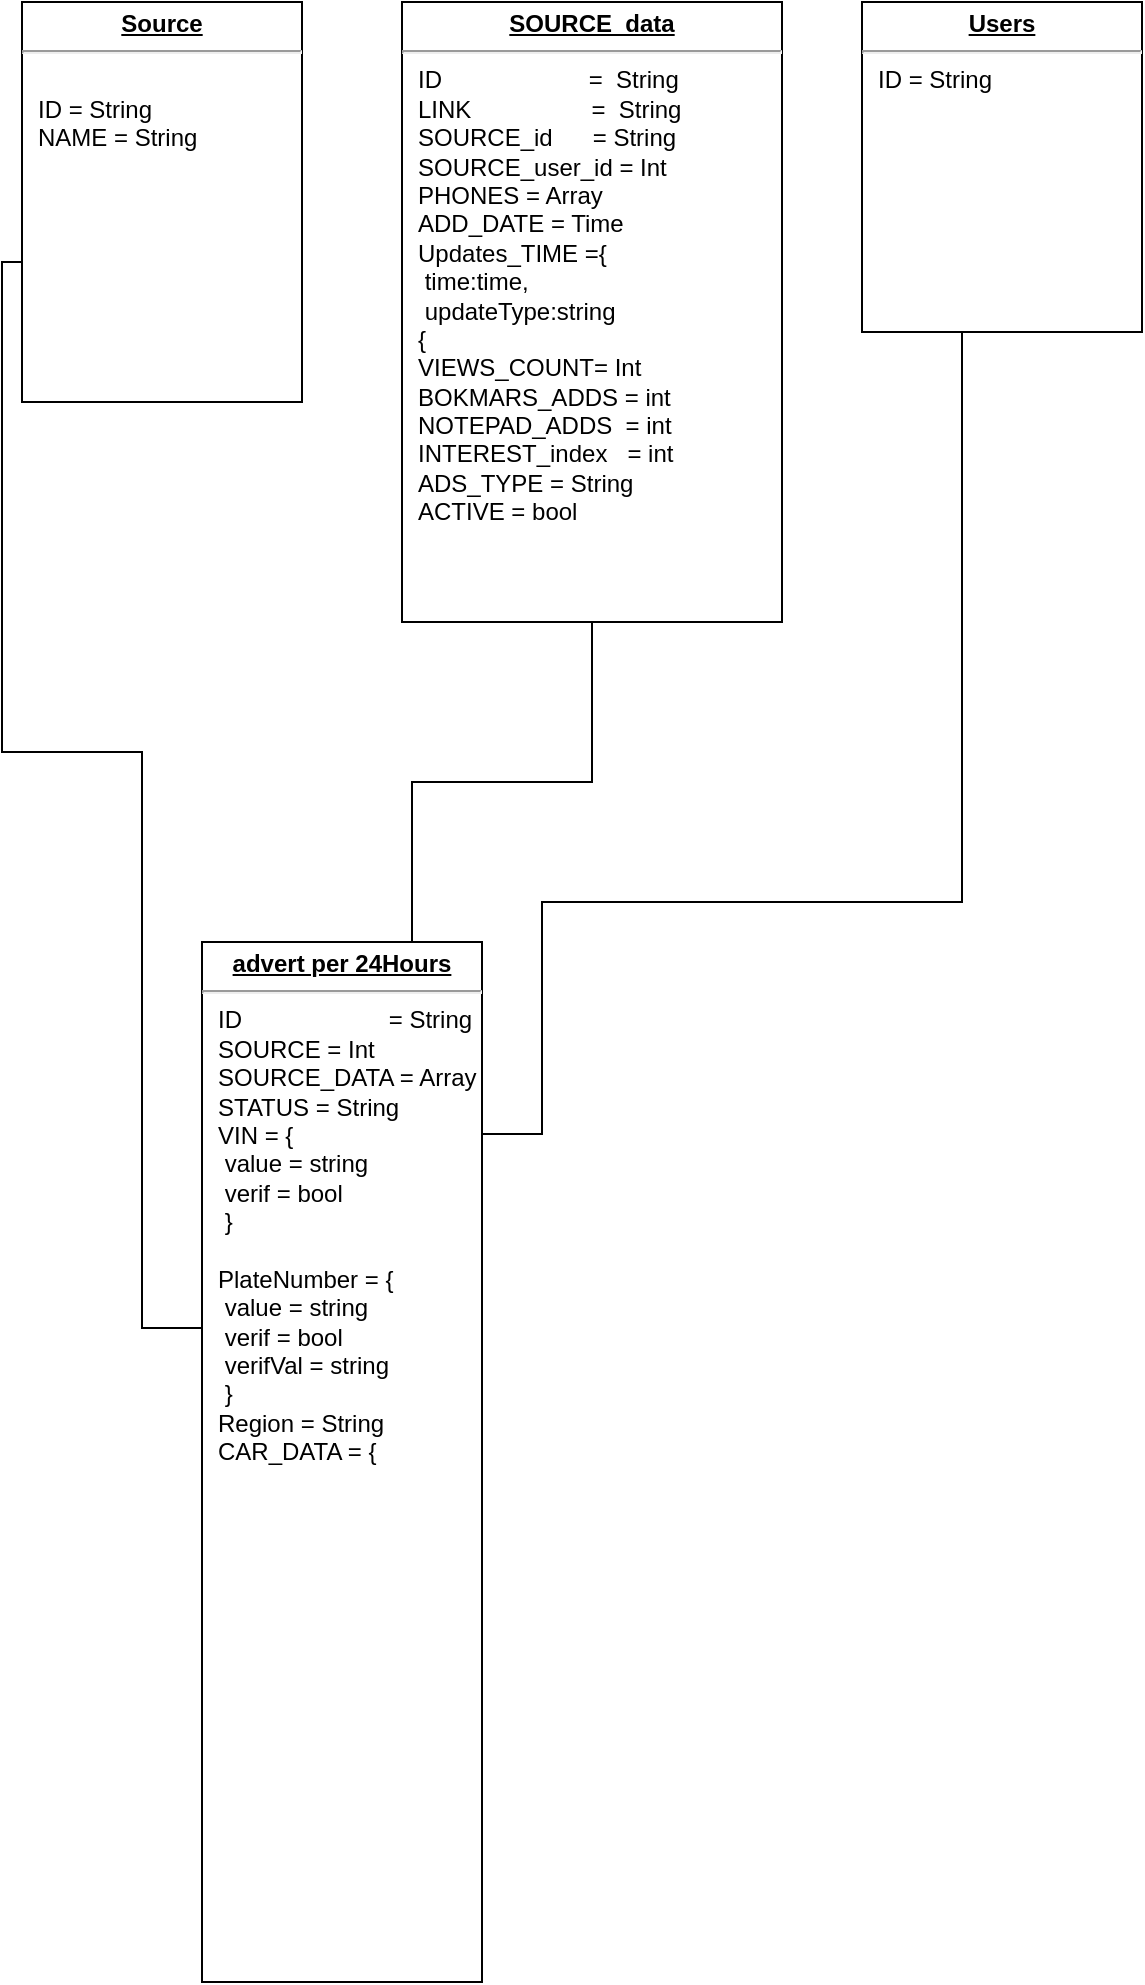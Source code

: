 <mxfile version="17.4.6" type="github">
  <diagram name="Page-1" id="a7904f86-f2b4-8e86-fa97-74104820619b">
    <mxGraphModel dx="2522" dy="1609" grid="1" gridSize="10" guides="1" tooltips="1" connect="1" arrows="1" fold="1" page="1" pageScale="1" pageWidth="1100" pageHeight="850" background="none" math="0" shadow="0">
      <root>
        <mxCell id="0" />
        <mxCell id="1" parent="0" />
        <mxCell id="24794b860abc3c2d-36" style="edgeStyle=orthogonalEdgeStyle;rounded=0;html=1;exitX=1;exitY=0.5;entryX=0;entryY=0.25;labelBackgroundColor=none;endArrow=none;endFill=0;endSize=8;fontFamily=Verdana;fontSize=12;align=left;" parent="1" source="24794b860abc3c2d-1" target="24794b860abc3c2d-18" edge="1">
          <mxGeometry relative="1" as="geometry">
            <Array as="points">
              <mxPoint y="453" />
              <mxPoint y="165" />
              <mxPoint x="-70" y="165" />
              <mxPoint x="-70" y="-80" />
            </Array>
          </mxGeometry>
        </mxCell>
        <mxCell id="24794b860abc3c2d-1" value="&lt;p style=&quot;margin: 0px ; margin-top: 4px ; text-align: center ; text-decoration: underline&quot;&gt;&lt;b&gt;advert per 24Hours&lt;/b&gt;&lt;br&gt;&lt;/p&gt;&lt;hr&gt;&lt;p style=&quot;margin: 0px ; margin-left: 8px&quot;&gt;ID&amp;nbsp;&amp;nbsp;&amp;nbsp;&amp;nbsp;&amp;nbsp;&amp;nbsp;&amp;nbsp;&amp;nbsp;&amp;nbsp;&amp;nbsp;&amp;nbsp; &amp;nbsp; &amp;nbsp; &amp;nbsp; &amp;nbsp; &amp;nbsp; = String&lt;br&gt;SOURCE = Int&lt;br&gt;SOURCE_DATA = Array&lt;/p&gt;&lt;p style=&quot;margin: 0px ; margin-left: 8px&quot;&gt;STATUS = String&lt;/p&gt;&lt;p style=&quot;margin: 0px ; margin-left: 8px&quot;&gt;VIN = {&lt;/p&gt;&lt;p style=&quot;margin: 0px ; margin-left: 8px&quot;&gt;&lt;span&gt;	&lt;span style=&quot;white-space: pre&quot;&gt;	&lt;/span&gt;value = string&lt;br&gt;&lt;span&gt;	&lt;/span&gt;&lt;span style=&quot;white-space: pre&quot;&gt;	&lt;/span&gt;verif   = bool&lt;/span&gt;&lt;/p&gt;&lt;p style=&quot;margin: 0px ; margin-left: 8px&quot;&gt;&lt;span&gt;&lt;span&gt;	&lt;/span&gt;&lt;span style=&quot;white-space: pre&quot;&gt;	&lt;/span&gt;}&lt;/span&gt;&lt;/p&gt;&lt;p style=&quot;margin: 0px ; margin-left: 8px&quot;&gt;&lt;span&gt;&lt;br&gt;&lt;/span&gt;&lt;/p&gt;&lt;p style=&quot;margin: 0px ; margin-left: 8px&quot;&gt;PlateNumber = {&lt;/p&gt;&lt;p style=&quot;margin: 0px ; margin-left: 8px&quot;&gt;&lt;span style=&quot;white-space: pre&quot;&gt;	&lt;/span&gt;value = string&lt;br&gt;&lt;span style=&quot;white-space: pre&quot;&gt;	&lt;/span&gt;verif = bool&lt;br&gt;&lt;span style=&quot;white-space: pre&quot;&gt;	&lt;/span&gt;verifVal = string&lt;br&gt;&lt;/p&gt;&lt;p style=&quot;margin: 0px ; margin-left: 8px&quot;&gt;&lt;span style=&quot;white-space: pre&quot;&gt;	&lt;/span&gt;}&lt;/p&gt;&lt;p style=&quot;margin: 0px ; margin-left: 8px&quot;&gt;Region = String&lt;/p&gt;&lt;p style=&quot;margin: 0px ; margin-left: 8px&quot;&gt;CAR_DATA = {&lt;/p&gt;&lt;p style=&quot;margin: 0px ; margin-left: 8px&quot;&gt;&lt;span style=&quot;white-space: pre&quot;&gt;	&lt;/span&gt;&lt;br&gt;&lt;/p&gt;&lt;p style=&quot;margin: 0px ; margin-left: 8px&quot;&gt;&lt;br&gt;&lt;/p&gt;&lt;p style=&quot;margin: 0px ; margin-left: 8px&quot;&gt;&lt;br&gt;&lt;/p&gt;&lt;p style=&quot;margin: 0px ; margin-left: 8px&quot;&gt;&lt;br&gt;&lt;/p&gt;&lt;p style=&quot;margin: 0px ; margin-left: 8px&quot;&gt;&lt;br&gt;&lt;/p&gt;" style="verticalAlign=top;align=left;overflow=fill;fontSize=12;fontFamily=Helvetica;html=1;rounded=0;shadow=0;comic=0;labelBackgroundColor=none;strokeWidth=1" parent="1" vertex="1">
          <mxGeometry x="30" y="260" width="140" height="520" as="geometry" />
        </mxCell>
        <mxCell id="24794b860abc3c2d-40" style="edgeStyle=orthogonalEdgeStyle;rounded=0;html=1;exitX=0;exitY=0.25;entryX=1;entryY=0.25;labelBackgroundColor=none;endArrow=none;endFill=0;endSize=8;fontFamily=Verdana;fontSize=12;align=left;" parent="1" source="24794b860abc3c2d-17" target="24794b860abc3c2d-1" edge="1">
          <mxGeometry relative="1" as="geometry">
            <Array as="points">
              <mxPoint x="410" y="-169" />
              <mxPoint x="410" y="240" />
              <mxPoint x="200" y="240" />
              <mxPoint x="200" y="356" />
            </Array>
          </mxGeometry>
        </mxCell>
        <mxCell id="24794b860abc3c2d-17" value="&lt;p style=&quot;margin: 0px ; margin-top: 4px ; text-align: center ; text-decoration: underline&quot;&gt;&lt;b&gt;Users&lt;/b&gt;&lt;br&gt;&lt;/p&gt;&lt;hr&gt;&lt;p style=&quot;margin: 0px ; margin-left: 8px&quot;&gt;ID = String&lt;/p&gt;" style="verticalAlign=top;align=left;overflow=fill;fontSize=12;fontFamily=Helvetica;html=1;rounded=0;shadow=0;comic=0;labelBackgroundColor=none;strokeWidth=1" parent="1" vertex="1">
          <mxGeometry x="360" y="-210" width="140" height="165" as="geometry" />
        </mxCell>
        <mxCell id="24794b860abc3c2d-18" value="&lt;p style=&quot;margin: 0px ; margin-top: 4px ; text-align: center ; text-decoration: underline&quot;&gt;&lt;b&gt;Source&lt;/b&gt;&lt;br&gt;&lt;/p&gt;&lt;hr&gt;&lt;p style=&quot;margin: 0px ; margin-left: 8px&quot;&gt;&lt;br&gt;ID = String&lt;/p&gt;&lt;p style=&quot;margin: 0px ; margin-left: 8px&quot;&gt;NAME = String&lt;br&gt;&lt;/p&gt;" style="verticalAlign=top;align=left;overflow=fill;fontSize=12;fontFamily=Helvetica;html=1;rounded=0;shadow=0;comic=0;labelBackgroundColor=none;strokeWidth=1" parent="1" vertex="1">
          <mxGeometry x="-60" y="-210" width="140" height="200" as="geometry" />
        </mxCell>
        <mxCell id="B_BxhdoLtrwCONEkLbh5-1" value="" style="edgeStyle=orthogonalEdgeStyle;rounded=0;orthogonalLoop=1;jettySize=auto;html=1;entryX=0.75;entryY=0;entryDx=0;entryDy=0;endArrow=none;endFill=0;" edge="1" parent="1" source="iJOecmcDZauGZsiT4Fyy-1" target="24794b860abc3c2d-1">
          <mxGeometry relative="1" as="geometry" />
        </mxCell>
        <mxCell id="iJOecmcDZauGZsiT4Fyy-1" value="&lt;p style=&quot;margin: 0px ; margin-top: 4px ; text-align: center ; text-decoration: underline&quot;&gt;&lt;b&gt;SOURCE_data&lt;/b&gt;&lt;/p&gt;&lt;hr&gt;&lt;p style=&quot;margin: 0px ; margin-left: 8px&quot;&gt;ID&amp;nbsp;&amp;nbsp;&amp;nbsp;&amp;nbsp;&amp;nbsp;&amp;nbsp;&amp;nbsp;&amp;nbsp;&amp;nbsp;&amp;nbsp;&amp;nbsp;&amp;nbsp;&amp;nbsp;&amp;nbsp;&amp;nbsp;&amp;nbsp;&amp;nbsp;&amp;nbsp;&amp;nbsp;&amp;nbsp;&amp;nbsp; =&amp;nbsp; String&lt;/p&gt;&lt;p style=&quot;margin: 0px ; margin-left: 8px&quot;&gt;LINK&amp;nbsp;&amp;nbsp;&amp;nbsp;&amp;nbsp;&amp;nbsp;&amp;nbsp;&amp;nbsp;&amp;nbsp;&amp;nbsp;&amp;nbsp;&amp;nbsp;&amp;nbsp; &amp;nbsp; &amp;nbsp;&amp;nbsp; =&amp;nbsp; String&lt;/p&gt;&lt;p style=&quot;margin: 0px ; margin-left: 8px&quot;&gt;SOURCE_id&amp;nbsp;&amp;nbsp;&amp;nbsp;&amp;nbsp;&amp;nbsp; = String&lt;br&gt;&lt;/p&gt;&lt;p style=&quot;margin: 0px ; margin-left: 8px&quot;&gt;SOURCE_user_id = Int&lt;/p&gt;&lt;p style=&quot;margin: 0px ; margin-left: 8px&quot;&gt;PHONES = Array&lt;/p&gt;&lt;p style=&quot;margin: 0px ; margin-left: 8px&quot;&gt;ADD_DATE = Time&lt;/p&gt;&lt;p style=&quot;margin: 0px ; margin-left: 8px&quot;&gt;Updates_TIME ={&lt;/p&gt;&lt;p style=&quot;margin: 0px ; margin-left: 8px&quot;&gt;&lt;span&gt;	&lt;/span&gt;&lt;span&gt;	&lt;/span&gt;&lt;span style=&quot;white-space: pre&quot;&gt;	&lt;/span&gt;time:time,&lt;/p&gt;&lt;p style=&quot;margin: 0px ; margin-left: 8px&quot;&gt;&lt;span&gt;	&lt;/span&gt;&lt;span&gt;	&lt;/span&gt;&lt;span style=&quot;white-space: pre&quot;&gt;	&lt;/span&gt;updateType:string&lt;/p&gt;&lt;p style=&quot;margin: 0px ; margin-left: 8px&quot;&gt;&lt;span&gt;	&lt;/span&gt;&lt;span&gt;	&lt;/span&gt;{&lt;/p&gt;&lt;p style=&quot;margin: 0px ; margin-left: 8px&quot;&gt;VIEWS_COUNT= Int&lt;/p&gt;&lt;p style=&quot;margin: 0px ; margin-left: 8px&quot;&gt;BOKMARS_ADDS = int&lt;/p&gt;&lt;p style=&quot;margin: 0px ; margin-left: 8px&quot;&gt;NOTEPAD_ADDS&amp;nbsp; = int&lt;/p&gt;&lt;p style=&quot;margin: 0px ; margin-left: 8px&quot;&gt;INTEREST_index&amp;nbsp;&amp;nbsp; = int&lt;br&gt;ADS_TYPE = String&lt;/p&gt;&lt;p style=&quot;margin: 0px ; margin-left: 8px&quot;&gt;ACTIVE = bool&lt;/p&gt;&lt;p style=&quot;margin: 0px ; margin-left: 8px&quot;&gt;&lt;br&gt;&lt;/p&gt;&lt;p style=&quot;margin: 0px ; margin-left: 8px&quot;&gt;&lt;br&gt;&lt;/p&gt;" style="verticalAlign=top;align=left;overflow=fill;fontSize=12;fontFamily=Helvetica;html=1;rounded=0;shadow=0;comic=0;labelBackgroundColor=none;strokeWidth=1" parent="1" vertex="1">
          <mxGeometry x="130" y="-210" width="190" height="310" as="geometry" />
        </mxCell>
      </root>
    </mxGraphModel>
  </diagram>
</mxfile>
